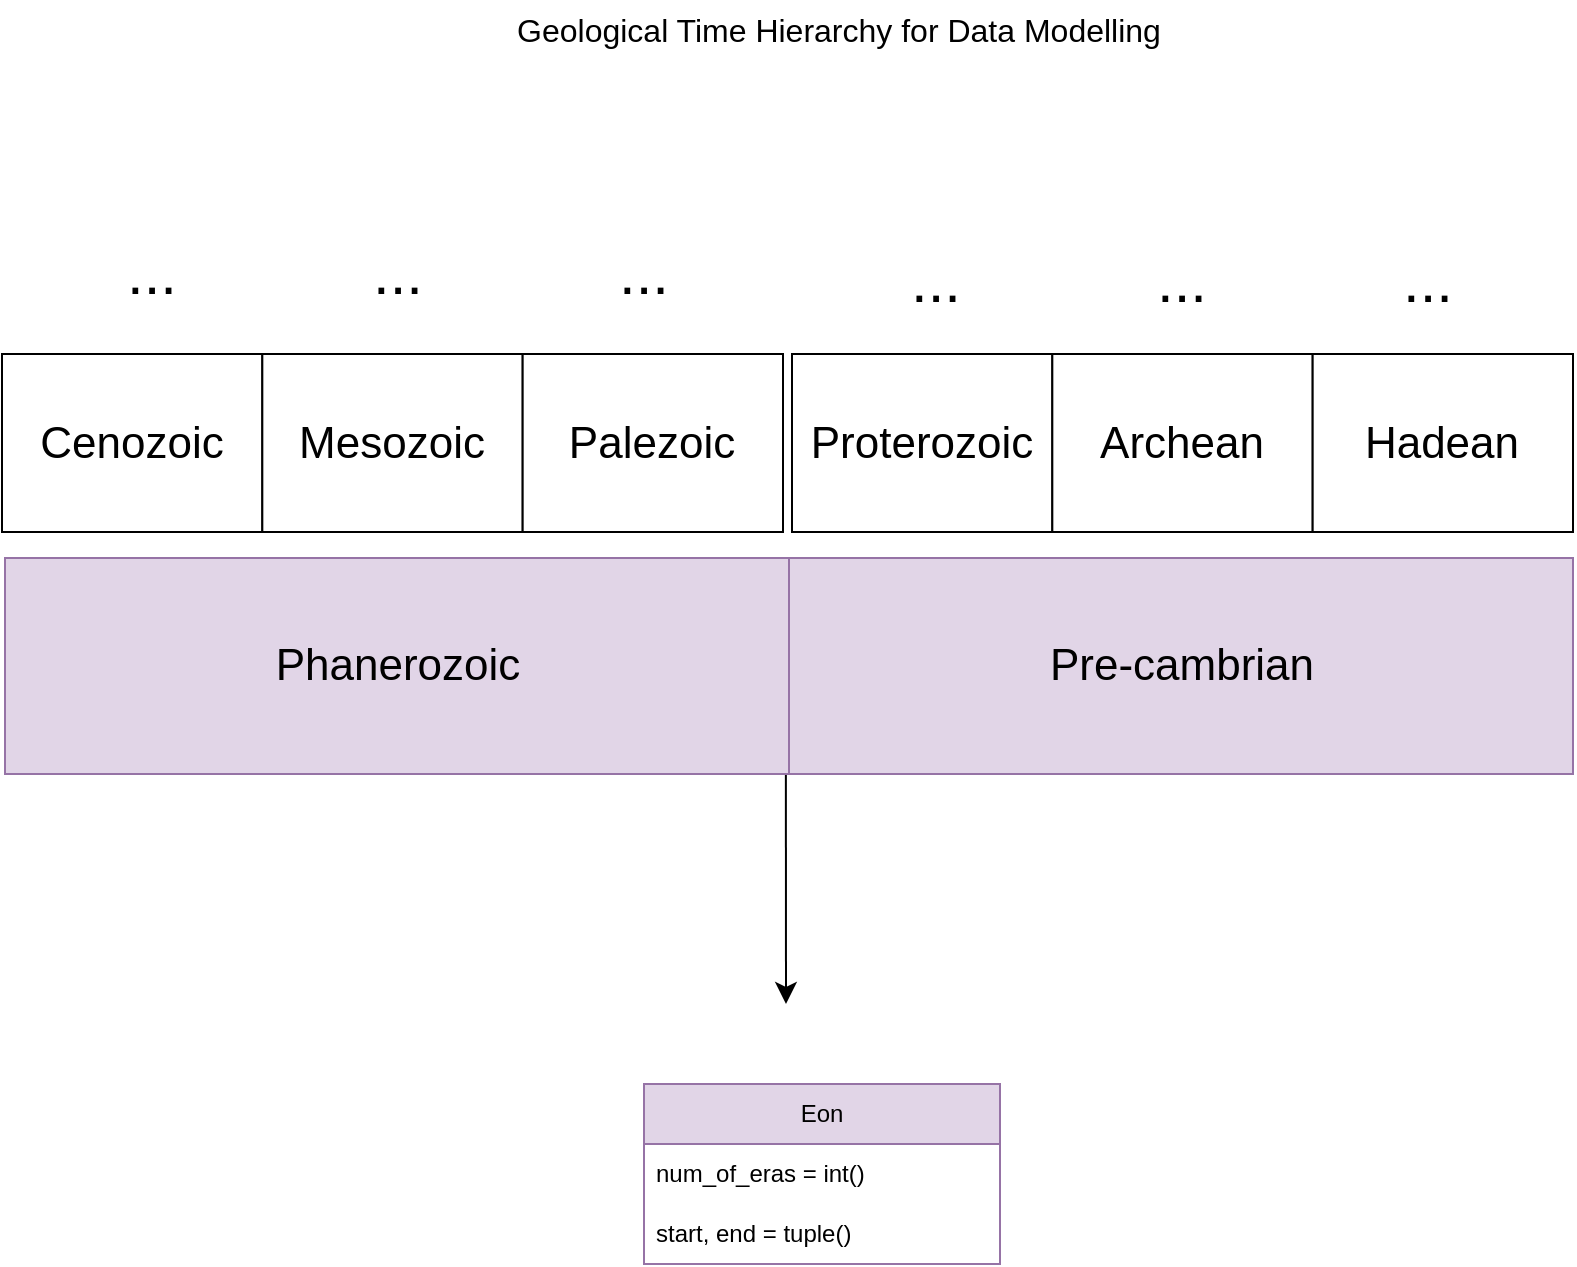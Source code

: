 <mxfile version="24.2.5" type="device">
  <diagram name="Página-1" id="vrO897uM2YTcutCzQzcY">
    <mxGraphModel dx="1834" dy="1686" grid="0" gridSize="10" guides="1" tooltips="1" connect="1" arrows="1" fold="1" page="0" pageScale="1" pageWidth="1100" pageHeight="850" math="0" shadow="0">
      <root>
        <mxCell id="0" />
        <mxCell id="1" parent="0" />
        <mxCell id="0BnK5tiUqIBFLf6vjAou-24" value="" style="endArrow=classic;html=1;rounded=0;fontSize=12;startSize=8;endSize=8;curved=1;exitX=0.996;exitY=0.935;exitDx=0;exitDy=0;exitPerimeter=0;" edge="1" parent="1" source="0BnK5tiUqIBFLf6vjAou-3">
          <mxGeometry width="50" height="50" relative="1" as="geometry">
            <mxPoint x="116" y="2" as="sourcePoint" />
            <mxPoint x="148" y="101" as="targetPoint" />
          </mxGeometry>
        </mxCell>
        <mxCell id="0BnK5tiUqIBFLf6vjAou-2" value="Geological Time Hierarchy for Data Modelling" style="text;html=1;align=center;verticalAlign=middle;whiteSpace=wrap;rounded=0;fontSize=16;" vertex="1" parent="1">
          <mxGeometry x="6" y="-401" width="337" height="30" as="geometry" />
        </mxCell>
        <mxCell id="0BnK5tiUqIBFLf6vjAou-21" value="" style="group" vertex="1" connectable="0" parent="1">
          <mxGeometry x="-244" y="-280" width="785.5" height="266" as="geometry" />
        </mxCell>
        <mxCell id="0BnK5tiUqIBFLf6vjAou-8" value="" style="group" vertex="1" connectable="0" parent="0BnK5tiUqIBFLf6vjAou-21">
          <mxGeometry y="56" width="390.5" height="89" as="geometry" />
        </mxCell>
        <mxCell id="0BnK5tiUqIBFLf6vjAou-5" value="&lt;font style=&quot;font-size: 22px;&quot;&gt;Cenozoic&lt;/font&gt;" style="rounded=0;whiteSpace=wrap;html=1;" vertex="1" parent="0BnK5tiUqIBFLf6vjAou-8">
          <mxGeometry width="130.167" height="89" as="geometry" />
        </mxCell>
        <mxCell id="0BnK5tiUqIBFLf6vjAou-6" value="&lt;font style=&quot;font-size: 22px;&quot;&gt;Mesozoic&lt;/font&gt;" style="rounded=0;whiteSpace=wrap;html=1;" vertex="1" parent="0BnK5tiUqIBFLf6vjAou-8">
          <mxGeometry x="130.167" width="130.167" height="89" as="geometry" />
        </mxCell>
        <mxCell id="0BnK5tiUqIBFLf6vjAou-7" value="&lt;font style=&quot;font-size: 22px;&quot;&gt;Palezoic&lt;/font&gt;" style="rounded=0;whiteSpace=wrap;html=1;" vertex="1" parent="0BnK5tiUqIBFLf6vjAou-8">
          <mxGeometry x="260.333" width="130.167" height="89" as="geometry" />
        </mxCell>
        <mxCell id="0BnK5tiUqIBFLf6vjAou-10" value="" style="group" vertex="1" connectable="0" parent="0BnK5tiUqIBFLf6vjAou-21">
          <mxGeometry x="395" y="56" width="390.5" height="89" as="geometry" />
        </mxCell>
        <mxCell id="0BnK5tiUqIBFLf6vjAou-11" value="&lt;font style=&quot;font-size: 22px;&quot;&gt;Proterozoic&lt;/font&gt;" style="rounded=0;whiteSpace=wrap;html=1;" vertex="1" parent="0BnK5tiUqIBFLf6vjAou-10">
          <mxGeometry width="130.167" height="89" as="geometry" />
        </mxCell>
        <mxCell id="0BnK5tiUqIBFLf6vjAou-12" value="&lt;font style=&quot;font-size: 22px;&quot;&gt;Archean&lt;/font&gt;" style="rounded=0;whiteSpace=wrap;html=1;" vertex="1" parent="0BnK5tiUqIBFLf6vjAou-10">
          <mxGeometry x="130.167" width="130.167" height="89" as="geometry" />
        </mxCell>
        <mxCell id="0BnK5tiUqIBFLf6vjAou-13" value="&lt;font style=&quot;font-size: 22px;&quot;&gt;Hadean&lt;/font&gt;" style="rounded=0;whiteSpace=wrap;html=1;" vertex="1" parent="0BnK5tiUqIBFLf6vjAou-10">
          <mxGeometry x="260.333" width="130.167" height="89" as="geometry" />
        </mxCell>
        <mxCell id="0BnK5tiUqIBFLf6vjAou-15" value="&lt;font style=&quot;font-size: 30px;&quot;&gt;...&lt;/font&gt;" style="text;html=1;align=center;verticalAlign=middle;whiteSpace=wrap;rounded=0;fontSize=16;" vertex="1" parent="0BnK5tiUqIBFLf6vjAou-21">
          <mxGeometry x="291" width="60" height="30" as="geometry" />
        </mxCell>
        <mxCell id="0BnK5tiUqIBFLf6vjAou-16" value="&lt;font style=&quot;font-size: 30px;&quot;&gt;...&lt;/font&gt;" style="text;html=1;align=center;verticalAlign=middle;whiteSpace=wrap;rounded=0;fontSize=16;" vertex="1" parent="0BnK5tiUqIBFLf6vjAou-21">
          <mxGeometry x="167.5" width="60" height="30" as="geometry" />
        </mxCell>
        <mxCell id="0BnK5tiUqIBFLf6vjAou-17" value="&lt;font style=&quot;font-size: 30px;&quot;&gt;...&lt;/font&gt;" style="text;html=1;align=center;verticalAlign=middle;whiteSpace=wrap;rounded=0;fontSize=16;" vertex="1" parent="0BnK5tiUqIBFLf6vjAou-21">
          <mxGeometry x="45" width="60" height="30" as="geometry" />
        </mxCell>
        <mxCell id="0BnK5tiUqIBFLf6vjAou-18" value="&lt;font style=&quot;font-size: 30px;&quot;&gt;...&lt;/font&gt;" style="text;html=1;align=center;verticalAlign=middle;whiteSpace=wrap;rounded=0;fontSize=16;" vertex="1" parent="0BnK5tiUqIBFLf6vjAou-21">
          <mxGeometry x="683.25" y="4" width="60" height="30" as="geometry" />
        </mxCell>
        <mxCell id="0BnK5tiUqIBFLf6vjAou-19" value="&lt;font style=&quot;font-size: 30px;&quot;&gt;...&lt;/font&gt;" style="text;html=1;align=center;verticalAlign=middle;whiteSpace=wrap;rounded=0;fontSize=16;" vertex="1" parent="0BnK5tiUqIBFLf6vjAou-21">
          <mxGeometry x="559.75" y="4" width="60" height="30" as="geometry" />
        </mxCell>
        <mxCell id="0BnK5tiUqIBFLf6vjAou-20" value="&lt;font style=&quot;font-size: 30px;&quot;&gt;...&lt;/font&gt;" style="text;html=1;align=center;verticalAlign=middle;whiteSpace=wrap;rounded=0;fontSize=16;" vertex="1" parent="0BnK5tiUqIBFLf6vjAou-21">
          <mxGeometry x="437.25" y="4" width="60" height="30" as="geometry" />
        </mxCell>
        <mxCell id="0BnK5tiUqIBFLf6vjAou-23" value="" style="group" vertex="1" connectable="0" parent="0BnK5tiUqIBFLf6vjAou-21">
          <mxGeometry x="1.5" y="158" width="784" height="108" as="geometry" />
        </mxCell>
        <mxCell id="0BnK5tiUqIBFLf6vjAou-3" value="&lt;font style=&quot;font-size: 22px;&quot;&gt;Phanerozoic&lt;/font&gt;" style="rounded=0;whiteSpace=wrap;html=1;fillColor=#e1d5e7;strokeColor=#9673a6;" vertex="1" parent="0BnK5tiUqIBFLf6vjAou-23">
          <mxGeometry width="392" height="108" as="geometry" />
        </mxCell>
        <mxCell id="0BnK5tiUqIBFLf6vjAou-4" value="&lt;font style=&quot;font-size: 22px;&quot;&gt;Pre-cambrian&lt;/font&gt;" style="rounded=0;whiteSpace=wrap;html=1;fillColor=#e1d5e7;strokeColor=#9673a6;" vertex="1" parent="0BnK5tiUqIBFLf6vjAou-23">
          <mxGeometry x="392" width="392" height="108" as="geometry" />
        </mxCell>
        <mxCell id="0BnK5tiUqIBFLf6vjAou-25" value="Eon" style="swimlane;fontStyle=0;childLayout=stackLayout;horizontal=1;startSize=30;horizontalStack=0;resizeParent=1;resizeParentMax=0;resizeLast=0;collapsible=1;marginBottom=0;whiteSpace=wrap;html=1;fillColor=#e1d5e7;strokeColor=#9673a6;" vertex="1" parent="1">
          <mxGeometry x="77" y="141" width="178" height="90" as="geometry" />
        </mxCell>
        <mxCell id="0BnK5tiUqIBFLf6vjAou-26" value="num_of_eras = int()" style="text;strokeColor=none;fillColor=none;align=left;verticalAlign=middle;spacingLeft=4;spacingRight=4;overflow=hidden;points=[[0,0.5],[1,0.5]];portConstraint=eastwest;rotatable=0;whiteSpace=wrap;html=1;" vertex="1" parent="0BnK5tiUqIBFLf6vjAou-25">
          <mxGeometry y="30" width="178" height="30" as="geometry" />
        </mxCell>
        <mxCell id="0BnK5tiUqIBFLf6vjAou-27" value="start, end = tuple()" style="text;strokeColor=none;fillColor=none;align=left;verticalAlign=middle;spacingLeft=4;spacingRight=4;overflow=hidden;points=[[0,0.5],[1,0.5]];portConstraint=eastwest;rotatable=0;whiteSpace=wrap;html=1;" vertex="1" parent="0BnK5tiUqIBFLf6vjAou-25">
          <mxGeometry y="60" width="178" height="30" as="geometry" />
        </mxCell>
      </root>
    </mxGraphModel>
  </diagram>
</mxfile>
